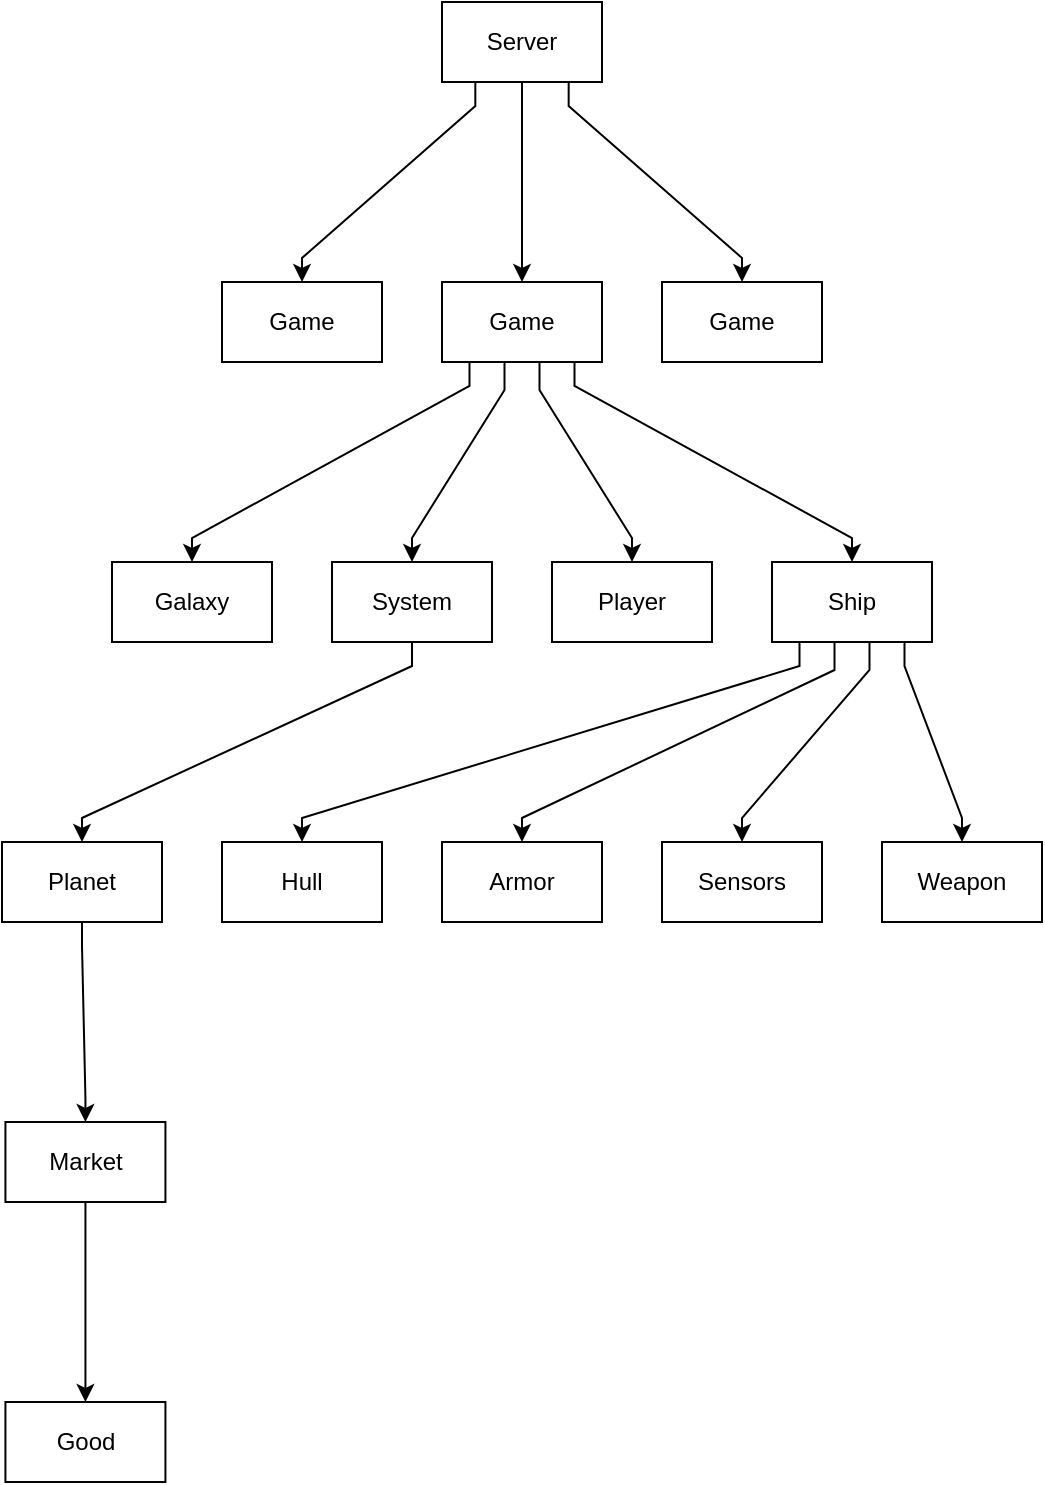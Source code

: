 <mxfile version="17.1.3" type="github">
  <diagram id="w0K0qp6Q_fr-DL9gltec" name="Page-1">
    <mxGraphModel dx="1422" dy="800" grid="1" gridSize="10" guides="1" tooltips="1" connect="1" arrows="1" fold="1" page="1" pageScale="1" pageWidth="850" pageHeight="1100" math="0" shadow="0">
      <root>
        <mxCell id="0" />
        <mxCell id="1" parent="0" />
        <mxCell id="jYzAb_VV8GWCnOHfMY2g-4" value="" style="edgeStyle=orthogonalEdgeStyle;rounded=0;orthogonalLoop=1;jettySize=auto;html=1;noEdgeStyle=1;orthogonal=1;" edge="1" parent="1" source="jYzAb_VV8GWCnOHfMY2g-1" target="jYzAb_VV8GWCnOHfMY2g-2">
          <mxGeometry relative="1" as="geometry">
            <Array as="points">
              <mxPoint x="236.667" y="52" />
              <mxPoint x="150" y="128" />
            </Array>
          </mxGeometry>
        </mxCell>
        <mxCell id="jYzAb_VV8GWCnOHfMY2g-1" value="Server" style="rounded=0;whiteSpace=wrap;html=1;" vertex="1" parent="1">
          <mxGeometry x="220" width="80" height="40" as="geometry" />
        </mxCell>
        <mxCell id="jYzAb_VV8GWCnOHfMY2g-2" value="Game" style="rounded=0;whiteSpace=wrap;html=1;" vertex="1" parent="1">
          <mxGeometry x="110" y="140" width="80" height="40" as="geometry" />
        </mxCell>
        <mxCell id="jYzAb_VV8GWCnOHfMY2g-5" value="" style="edgeStyle=orthogonalEdgeStyle;rounded=0;orthogonalLoop=1;jettySize=auto;html=1;noEdgeStyle=1;orthogonal=1;" edge="1" parent="1" target="jYzAb_VV8GWCnOHfMY2g-6" source="jYzAb_VV8GWCnOHfMY2g-1">
          <mxGeometry relative="1" as="geometry">
            <mxPoint x="240" y="90" as="sourcePoint" />
            <Array as="points">
              <mxPoint x="260" y="54" />
              <mxPoint x="260" y="128" />
            </Array>
          </mxGeometry>
        </mxCell>
        <mxCell id="jYzAb_VV8GWCnOHfMY2g-10" value="" style="edgeStyle=orthogonalEdgeStyle;rounded=0;orthogonalLoop=1;jettySize=auto;html=1;noEdgeStyle=1;orthogonal=1;" edge="1" parent="1" source="jYzAb_VV8GWCnOHfMY2g-6" target="jYzAb_VV8GWCnOHfMY2g-9">
          <mxGeometry relative="1" as="geometry">
            <Array as="points">
              <mxPoint x="233.75" y="192" />
              <mxPoint x="95" y="268" />
            </Array>
          </mxGeometry>
        </mxCell>
        <mxCell id="jYzAb_VV8GWCnOHfMY2g-6" value="Game" style="rounded=0;whiteSpace=wrap;html=1;" vertex="1" parent="1">
          <mxGeometry x="220" y="140" width="80" height="40" as="geometry" />
        </mxCell>
        <mxCell id="jYzAb_VV8GWCnOHfMY2g-7" value="" style="edgeStyle=orthogonalEdgeStyle;rounded=0;orthogonalLoop=1;jettySize=auto;html=1;noEdgeStyle=1;orthogonal=1;" edge="1" parent="1" target="jYzAb_VV8GWCnOHfMY2g-8" source="jYzAb_VV8GWCnOHfMY2g-1">
          <mxGeometry relative="1" as="geometry">
            <mxPoint x="280" y="60" as="sourcePoint" />
            <Array as="points">
              <mxPoint x="283.333" y="52" />
              <mxPoint x="370" y="128" />
            </Array>
          </mxGeometry>
        </mxCell>
        <mxCell id="jYzAb_VV8GWCnOHfMY2g-8" value="Game" style="rounded=0;whiteSpace=wrap;html=1;" vertex="1" parent="1">
          <mxGeometry x="330" y="140" width="80" height="40" as="geometry" />
        </mxCell>
        <mxCell id="jYzAb_VV8GWCnOHfMY2g-9" value="Galaxy" style="whiteSpace=wrap;html=1;rounded=0;" vertex="1" parent="1">
          <mxGeometry x="55" y="280" width="80" height="40" as="geometry" />
        </mxCell>
        <mxCell id="jYzAb_VV8GWCnOHfMY2g-11" value="" style="edgeStyle=orthogonalEdgeStyle;rounded=0;orthogonalLoop=1;jettySize=auto;html=1;noEdgeStyle=1;orthogonal=1;" edge="1" parent="1" target="jYzAb_VV8GWCnOHfMY2g-12" source="jYzAb_VV8GWCnOHfMY2g-6">
          <mxGeometry relative="1" as="geometry">
            <mxPoint x="360" y="160" as="sourcePoint" />
            <Array as="points">
              <mxPoint x="251.25" y="194" />
              <mxPoint x="205" y="268" />
            </Array>
          </mxGeometry>
        </mxCell>
        <mxCell id="jYzAb_VV8GWCnOHfMY2g-12" value="System" style="whiteSpace=wrap;html=1;rounded=0;" vertex="1" parent="1">
          <mxGeometry x="165" y="280" width="80" height="40" as="geometry" />
        </mxCell>
        <mxCell id="jYzAb_VV8GWCnOHfMY2g-13" value="" style="edgeStyle=orthogonalEdgeStyle;rounded=0;orthogonalLoop=1;jettySize=auto;html=1;noEdgeStyle=1;orthogonal=1;" edge="1" parent="1" target="jYzAb_VV8GWCnOHfMY2g-14" source="jYzAb_VV8GWCnOHfMY2g-6">
          <mxGeometry relative="1" as="geometry">
            <mxPoint x="357.5" y="180" as="sourcePoint" />
            <Array as="points">
              <mxPoint x="268.75" y="194" />
              <mxPoint x="315" y="268" />
            </Array>
          </mxGeometry>
        </mxCell>
        <mxCell id="jYzAb_VV8GWCnOHfMY2g-14" value="Player" style="whiteSpace=wrap;html=1;rounded=0;" vertex="1" parent="1">
          <mxGeometry x="275" y="280" width="80" height="40" as="geometry" />
        </mxCell>
        <mxCell id="jYzAb_VV8GWCnOHfMY2g-15" value="" style="edgeStyle=orthogonalEdgeStyle;rounded=0;orthogonalLoop=1;jettySize=auto;html=1;noEdgeStyle=1;orthogonal=1;" edge="1" parent="1" target="jYzAb_VV8GWCnOHfMY2g-16" source="jYzAb_VV8GWCnOHfMY2g-6">
          <mxGeometry relative="1" as="geometry">
            <mxPoint x="392.5" y="180" as="sourcePoint" />
            <Array as="points">
              <mxPoint x="286.25" y="192" />
              <mxPoint x="425" y="268" />
            </Array>
          </mxGeometry>
        </mxCell>
        <mxCell id="jYzAb_VV8GWCnOHfMY2g-16" value="Ship&lt;br&gt;" style="whiteSpace=wrap;html=1;rounded=0;" vertex="1" parent="1">
          <mxGeometry x="385" y="280" width="80" height="40" as="geometry" />
        </mxCell>
        <mxCell id="jYzAb_VV8GWCnOHfMY2g-17" value="" style="edgeStyle=orthogonalEdgeStyle;rounded=0;orthogonalLoop=1;jettySize=auto;html=1;noEdgeStyle=1;orthogonal=1;" edge="1" parent="1" target="jYzAb_VV8GWCnOHfMY2g-18" source="jYzAb_VV8GWCnOHfMY2g-16">
          <mxGeometry relative="1" as="geometry">
            <mxPoint x="343.75" y="350" as="sourcePoint" />
            <Array as="points">
              <mxPoint x="398.75" y="332" />
              <mxPoint x="150" y="408" />
            </Array>
          </mxGeometry>
        </mxCell>
        <mxCell id="jYzAb_VV8GWCnOHfMY2g-18" value="Hull" style="whiteSpace=wrap;html=1;rounded=0;" vertex="1" parent="1">
          <mxGeometry x="110" y="420" width="80" height="40" as="geometry" />
        </mxCell>
        <mxCell id="jYzAb_VV8GWCnOHfMY2g-19" value="" style="edgeStyle=orthogonalEdgeStyle;rounded=0;orthogonalLoop=1;jettySize=auto;html=1;noEdgeStyle=1;orthogonal=1;" edge="1" parent="1" target="jYzAb_VV8GWCnOHfMY2g-20" source="jYzAb_VV8GWCnOHfMY2g-16">
          <mxGeometry relative="1" as="geometry">
            <mxPoint x="361.25" y="350" as="sourcePoint" />
            <Array as="points">
              <mxPoint x="416.25" y="334" />
              <mxPoint x="260" y="408" />
            </Array>
          </mxGeometry>
        </mxCell>
        <mxCell id="jYzAb_VV8GWCnOHfMY2g-20" value="Armor" style="whiteSpace=wrap;html=1;rounded=0;" vertex="1" parent="1">
          <mxGeometry x="220" y="420" width="80" height="40" as="geometry" />
        </mxCell>
        <mxCell id="jYzAb_VV8GWCnOHfMY2g-21" value="" style="edgeStyle=orthogonalEdgeStyle;rounded=0;orthogonalLoop=1;jettySize=auto;html=1;noEdgeStyle=1;orthogonal=1;" edge="1" parent="1" target="jYzAb_VV8GWCnOHfMY2g-22" source="jYzAb_VV8GWCnOHfMY2g-16">
          <mxGeometry relative="1" as="geometry">
            <mxPoint x="378.75" y="350" as="sourcePoint" />
            <Array as="points">
              <mxPoint x="433.75" y="334" />
              <mxPoint x="370" y="408" />
            </Array>
          </mxGeometry>
        </mxCell>
        <mxCell id="jYzAb_VV8GWCnOHfMY2g-22" value="Sensors" style="whiteSpace=wrap;html=1;rounded=0;" vertex="1" parent="1">
          <mxGeometry x="330" y="420" width="80" height="40" as="geometry" />
        </mxCell>
        <mxCell id="jYzAb_VV8GWCnOHfMY2g-23" value="" style="edgeStyle=orthogonalEdgeStyle;rounded=0;orthogonalLoop=1;jettySize=auto;html=1;noEdgeStyle=1;orthogonal=1;" edge="1" parent="1" target="jYzAb_VV8GWCnOHfMY2g-24" source="jYzAb_VV8GWCnOHfMY2g-12">
          <mxGeometry relative="1" as="geometry">
            <mxPoint x="156.25" y="530" as="sourcePoint" />
            <Array as="points">
              <mxPoint x="205" y="332" />
              <mxPoint x="40" y="408" />
            </Array>
          </mxGeometry>
        </mxCell>
        <mxCell id="jYzAb_VV8GWCnOHfMY2g-24" value="Planet" style="whiteSpace=wrap;html=1;rounded=0;" vertex="1" parent="1">
          <mxGeometry y="420" width="80" height="40" as="geometry" />
        </mxCell>
        <mxCell id="jYzAb_VV8GWCnOHfMY2g-26" value="" style="edgeStyle=orthogonalEdgeStyle;rounded=0;orthogonalLoop=1;jettySize=auto;html=1;noEdgeStyle=1;orthogonal=1;" edge="1" parent="1" target="jYzAb_VV8GWCnOHfMY2g-27" source="jYzAb_VV8GWCnOHfMY2g-24">
          <mxGeometry relative="1" as="geometry">
            <mxPoint x="110" y="490" as="sourcePoint" />
            <Array as="points">
              <mxPoint x="40" y="472" />
              <mxPoint x="41.719" y="548" />
            </Array>
          </mxGeometry>
        </mxCell>
        <mxCell id="jYzAb_VV8GWCnOHfMY2g-27" value="Market" style="whiteSpace=wrap;html=1;rounded=0;" vertex="1" parent="1">
          <mxGeometry x="1.719" y="560" width="80" height="40" as="geometry" />
        </mxCell>
        <mxCell id="jYzAb_VV8GWCnOHfMY2g-28" value="" style="edgeStyle=orthogonalEdgeStyle;rounded=0;orthogonalLoop=1;jettySize=auto;html=1;noEdgeStyle=1;orthogonal=1;" edge="1" parent="1" target="jYzAb_VV8GWCnOHfMY2g-29" source="jYzAb_VV8GWCnOHfMY2g-16">
          <mxGeometry relative="1" as="geometry">
            <mxPoint x="563.333" y="300" as="sourcePoint" />
            <Array as="points">
              <mxPoint x="451.25" y="332" />
              <mxPoint x="480" y="408" />
            </Array>
          </mxGeometry>
        </mxCell>
        <mxCell id="jYzAb_VV8GWCnOHfMY2g-29" value="Weapon" style="whiteSpace=wrap;html=1;rounded=0;" vertex="1" parent="1">
          <mxGeometry x="440" y="420" width="80" height="40" as="geometry" />
        </mxCell>
        <mxCell id="jYzAb_VV8GWCnOHfMY2g-30" value="" style="edgeStyle=orthogonalEdgeStyle;rounded=0;orthogonalLoop=1;jettySize=auto;html=1;noEdgeStyle=1;orthogonal=1;" edge="1" parent="1" target="jYzAb_VV8GWCnOHfMY2g-31" source="jYzAb_VV8GWCnOHfMY2g-27">
          <mxGeometry relative="1" as="geometry">
            <mxPoint x="205" y="590" as="sourcePoint" />
            <Array as="points">
              <mxPoint x="41.719" y="612" />
              <mxPoint x="41.719" y="688" />
            </Array>
          </mxGeometry>
        </mxCell>
        <mxCell id="jYzAb_VV8GWCnOHfMY2g-31" value="Good" style="whiteSpace=wrap;html=1;rounded=0;" vertex="1" parent="1">
          <mxGeometry x="1.719" y="700" width="80" height="40" as="geometry" />
        </mxCell>
      </root>
    </mxGraphModel>
  </diagram>
</mxfile>

